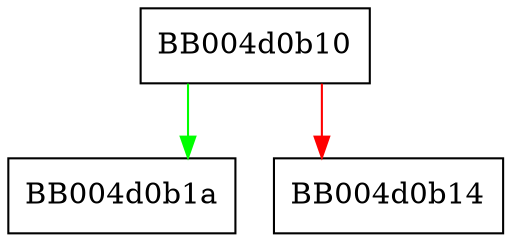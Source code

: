 digraph tls_any_set_crypto_state {
  node [shape="box"];
  graph [splines=ortho];
  BB004d0b10 -> BB004d0b1a [color="green"];
  BB004d0b10 -> BB004d0b14 [color="red"];
}